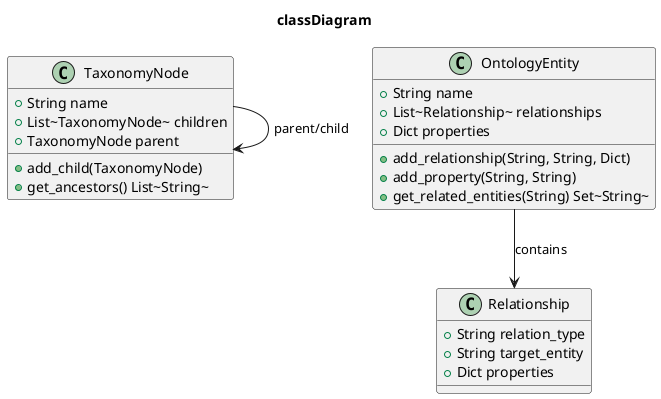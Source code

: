 @startuml
title classDiagram
    class TaxonomyNode {
        +String name
        +List~TaxonomyNode~ children
        +TaxonomyNode parent
        +add_child(TaxonomyNode)
        +get_ancestors() List~String~
    }

    class OntologyEntity {
        +String name
        +List~Relationship~ relationships
        +Dict properties
        +add_relationship(String, String, Dict)
        +add_property(String, String)
        +get_related_entities(String) Set~String~
    }

    class Relationship {
        +String relation_type
        +String target_entity
        +Dict properties
    }

    OntologyEntity --> Relationship : contains
    TaxonomyNode --> TaxonomyNode : parent/child
@enduml